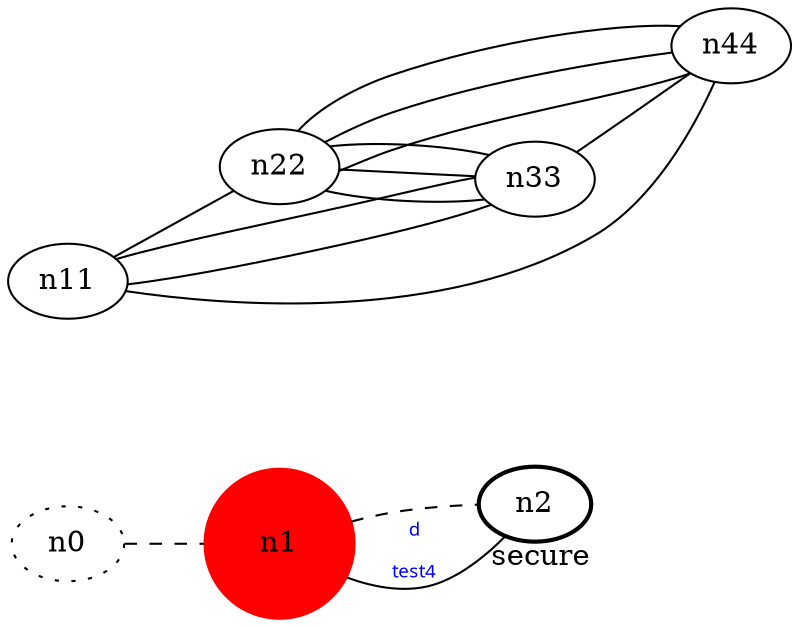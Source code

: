 graph test4 {
	rankdir=LR;
	fontcolor=blue; /* c0; c1; c0 -- c1 */
	n0 [style=dotted, fillcolor="#123456"]; // c2; c3; c2 -- c3
	n1 [height=1, width=1, color=red, style=filled];
	n2 [style=bold, xlabel="secure"];
	n0 -- n1 -- n2[style=dashed];
	n1 -- n2 [fontname="comic sans", label="d\n\l\G", fontcolor=blue, fontsize=9];
	n11 -- n22;
	n1;
	n11 -- n33;
	n1;
	n11 -- n33;
	n11 -- n44;
	n22 -- n33;
	n22 -- n44;
	n22 -- n33;
	n22 -- n44;
	n22 -- n33;
	n22 -- n44;
	n33 -- n44;
}
